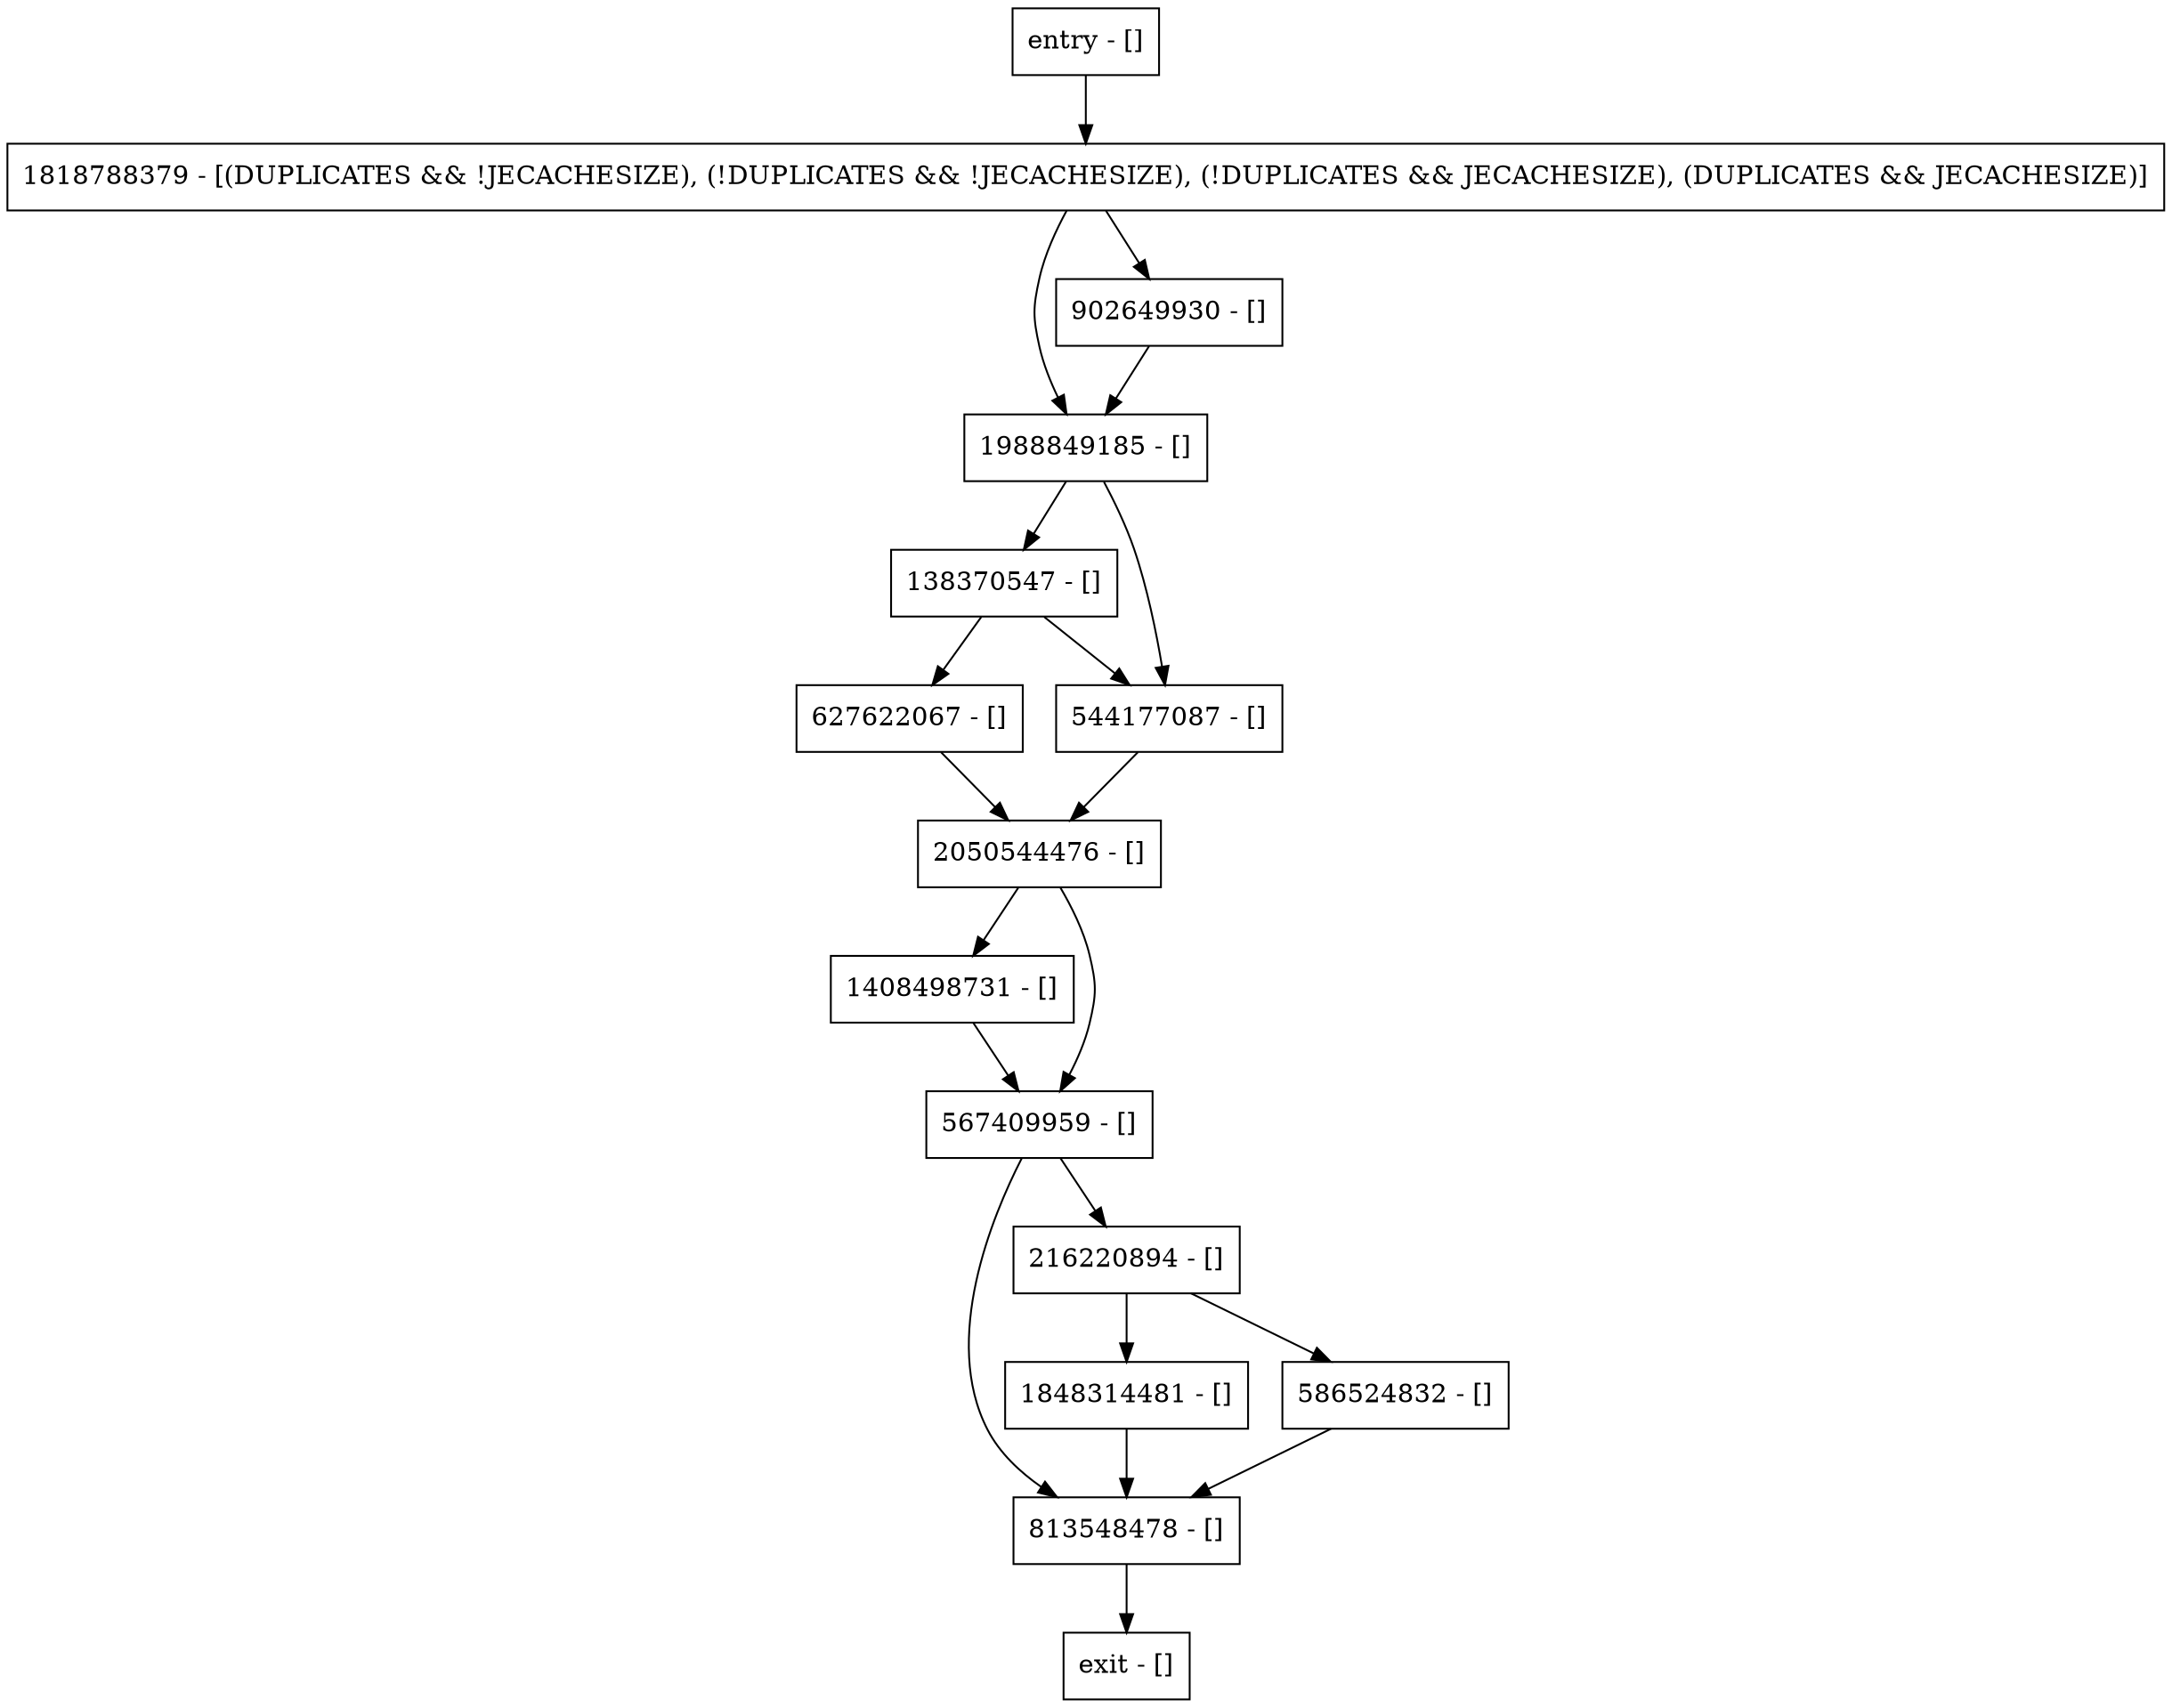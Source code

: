 digraph setConfigProperties {
node [shape=record];
813548478 [label="813548478 - []"];
627622067 [label="627622067 - []"];
1988849185 [label="1988849185 - []"];
1408498731 [label="1408498731 - []"];
567409959 [label="567409959 - []"];
1818788379 [label="1818788379 - [(DUPLICATES && !JECACHESIZE), (!DUPLICATES && !JECACHESIZE), (!DUPLICATES && JECACHESIZE), (DUPLICATES && JECACHESIZE)]"];
2050544476 [label="2050544476 - []"];
216220894 [label="216220894 - []"];
entry [label="entry - []"];
exit [label="exit - []"];
1848314481 [label="1848314481 - []"];
138370547 [label="138370547 - []"];
586524832 [label="586524832 - []"];
544177087 [label="544177087 - []"];
902649930 [label="902649930 - []"];
entry;
exit;
813548478 -> exit;
627622067 -> 2050544476;
1988849185 -> 138370547;
1988849185 -> 544177087;
1408498731 -> 567409959;
567409959 -> 813548478;
567409959 -> 216220894;
1818788379 -> 1988849185;
1818788379 -> 902649930;
2050544476 -> 1408498731;
2050544476 -> 567409959;
216220894 -> 1848314481;
216220894 -> 586524832;
entry -> 1818788379;
1848314481 -> 813548478;
138370547 -> 627622067;
138370547 -> 544177087;
586524832 -> 813548478;
544177087 -> 2050544476;
902649930 -> 1988849185;
}
